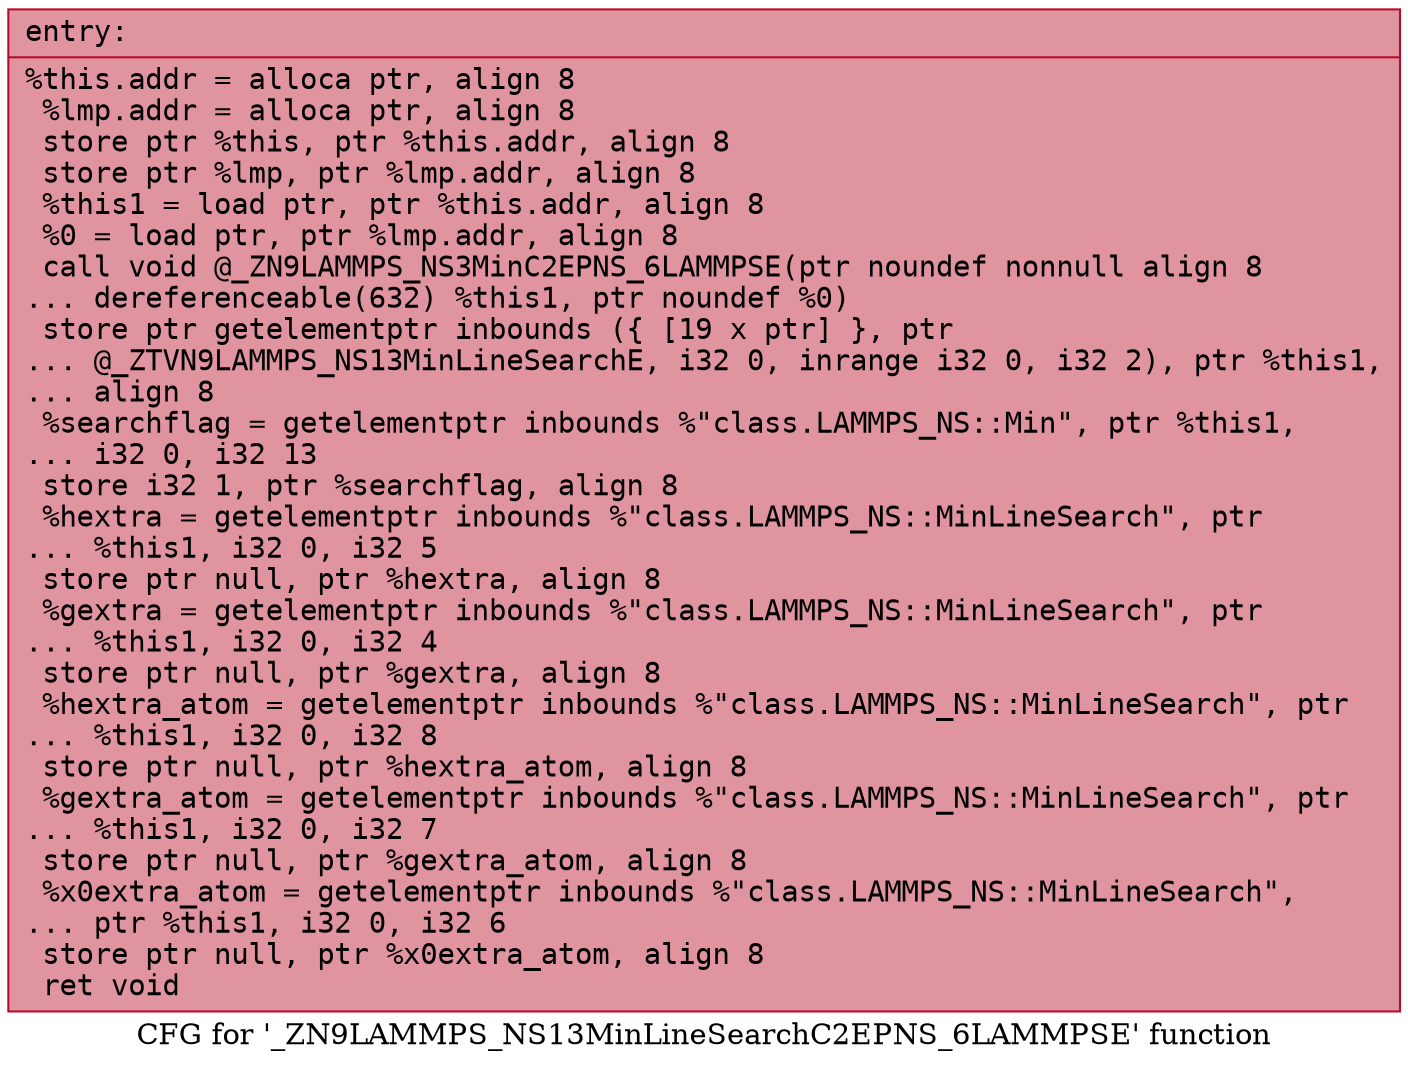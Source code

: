 digraph "CFG for '_ZN9LAMMPS_NS13MinLineSearchC2EPNS_6LAMMPSE' function" {
	label="CFG for '_ZN9LAMMPS_NS13MinLineSearchC2EPNS_6LAMMPSE' function";

	Node0x557fd5bb95e0 [shape=record,color="#b70d28ff", style=filled, fillcolor="#b70d2870" fontname="Courier",label="{entry:\l|  %this.addr = alloca ptr, align 8\l  %lmp.addr = alloca ptr, align 8\l  store ptr %this, ptr %this.addr, align 8\l  store ptr %lmp, ptr %lmp.addr, align 8\l  %this1 = load ptr, ptr %this.addr, align 8\l  %0 = load ptr, ptr %lmp.addr, align 8\l  call void @_ZN9LAMMPS_NS3MinC2EPNS_6LAMMPSE(ptr noundef nonnull align 8\l... dereferenceable(632) %this1, ptr noundef %0)\l  store ptr getelementptr inbounds (\{ [19 x ptr] \}, ptr\l... @_ZTVN9LAMMPS_NS13MinLineSearchE, i32 0, inrange i32 0, i32 2), ptr %this1,\l... align 8\l  %searchflag = getelementptr inbounds %\"class.LAMMPS_NS::Min\", ptr %this1,\l... i32 0, i32 13\l  store i32 1, ptr %searchflag, align 8\l  %hextra = getelementptr inbounds %\"class.LAMMPS_NS::MinLineSearch\", ptr\l... %this1, i32 0, i32 5\l  store ptr null, ptr %hextra, align 8\l  %gextra = getelementptr inbounds %\"class.LAMMPS_NS::MinLineSearch\", ptr\l... %this1, i32 0, i32 4\l  store ptr null, ptr %gextra, align 8\l  %hextra_atom = getelementptr inbounds %\"class.LAMMPS_NS::MinLineSearch\", ptr\l... %this1, i32 0, i32 8\l  store ptr null, ptr %hextra_atom, align 8\l  %gextra_atom = getelementptr inbounds %\"class.LAMMPS_NS::MinLineSearch\", ptr\l... %this1, i32 0, i32 7\l  store ptr null, ptr %gextra_atom, align 8\l  %x0extra_atom = getelementptr inbounds %\"class.LAMMPS_NS::MinLineSearch\",\l... ptr %this1, i32 0, i32 6\l  store ptr null, ptr %x0extra_atom, align 8\l  ret void\l}"];
}
